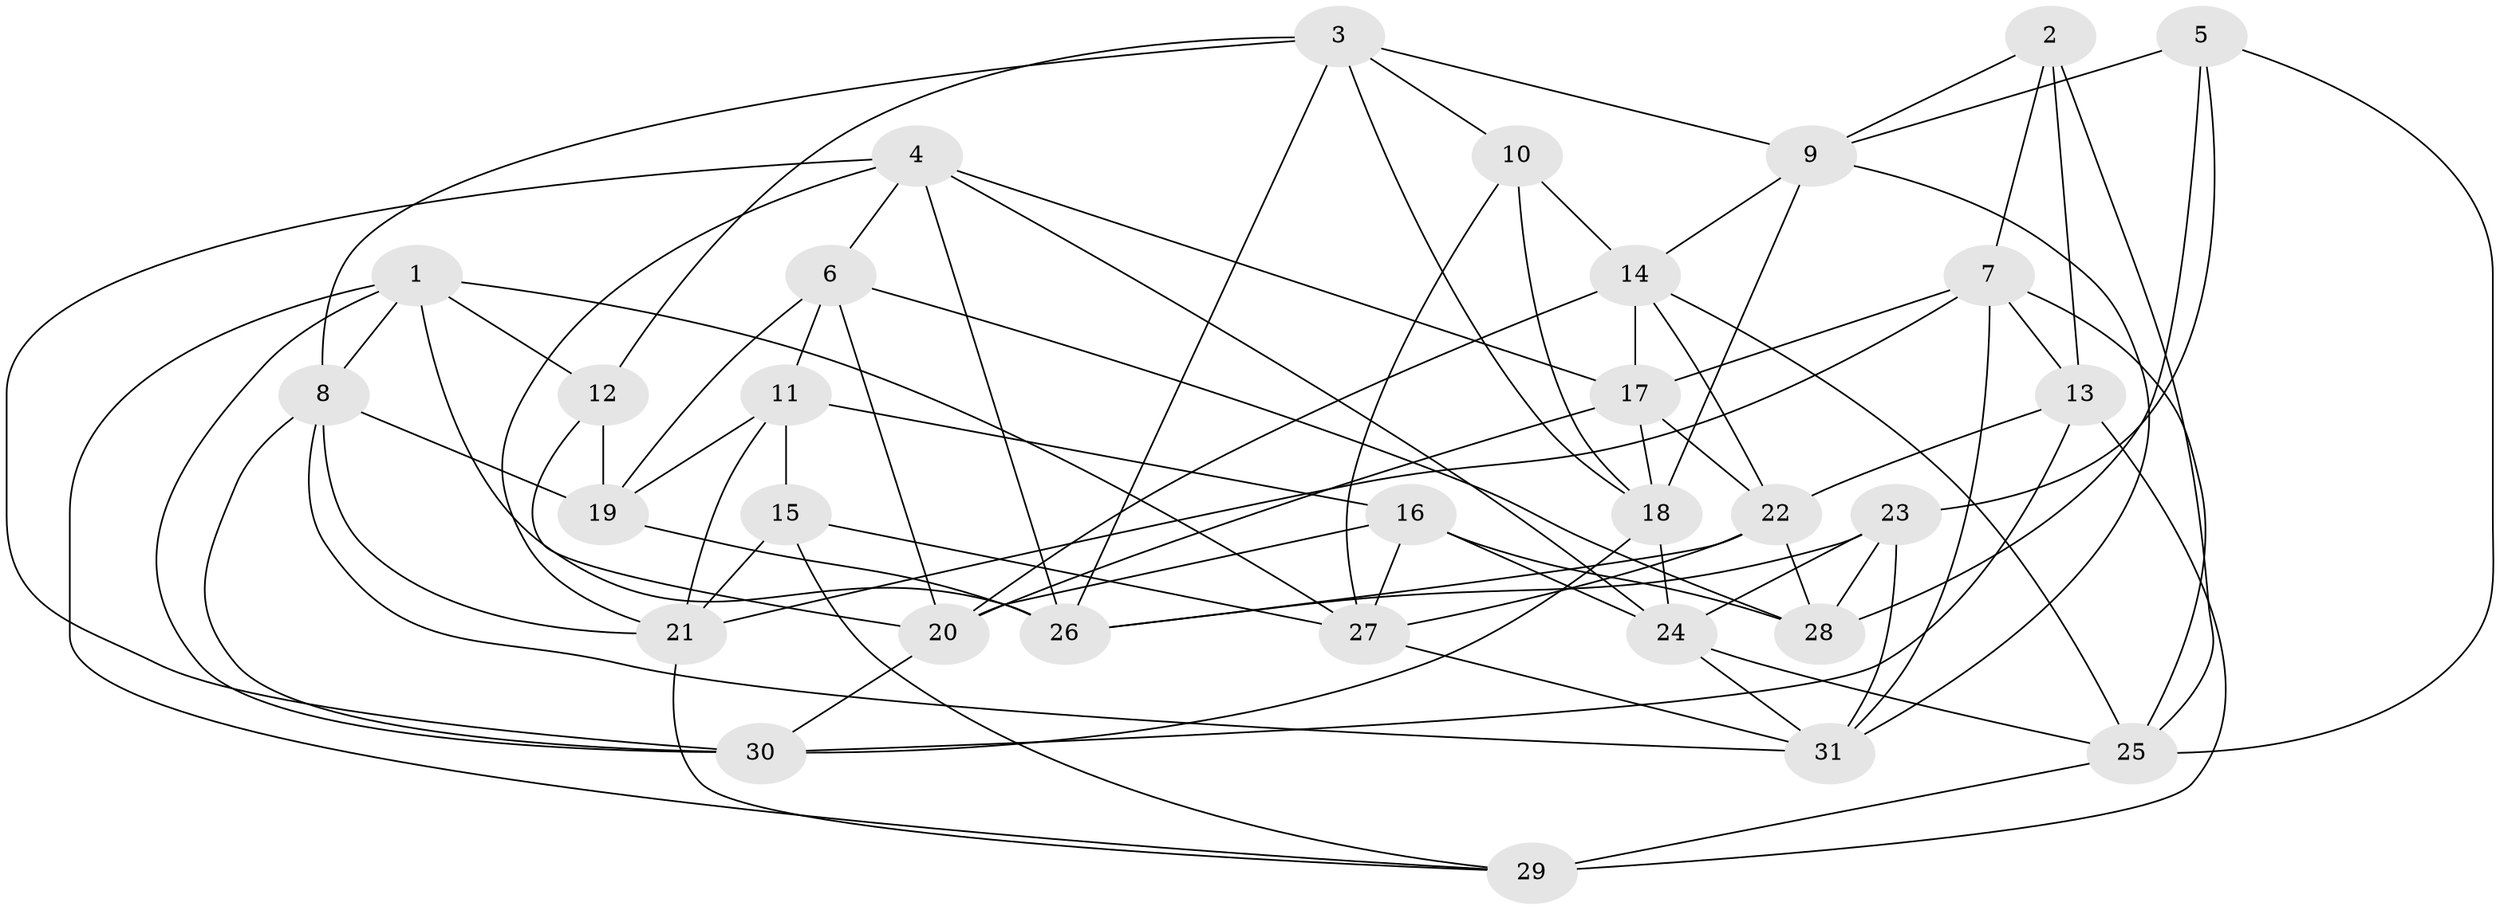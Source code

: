 // original degree distribution, {4: 1.0}
// Generated by graph-tools (version 1.1) at 2025/50/03/09/25 03:50:55]
// undirected, 31 vertices, 84 edges
graph export_dot {
graph [start="1"]
  node [color=gray90,style=filled];
  1;
  2;
  3;
  4;
  5;
  6;
  7;
  8;
  9;
  10;
  11;
  12;
  13;
  14;
  15;
  16;
  17;
  18;
  19;
  20;
  21;
  22;
  23;
  24;
  25;
  26;
  27;
  28;
  29;
  30;
  31;
  1 -- 8 [weight=1.0];
  1 -- 12 [weight=1.0];
  1 -- 26 [weight=1.0];
  1 -- 27 [weight=1.0];
  1 -- 29 [weight=1.0];
  1 -- 30 [weight=1.0];
  2 -- 7 [weight=1.0];
  2 -- 9 [weight=1.0];
  2 -- 13 [weight=1.0];
  2 -- 25 [weight=1.0];
  3 -- 8 [weight=1.0];
  3 -- 9 [weight=1.0];
  3 -- 10 [weight=1.0];
  3 -- 12 [weight=1.0];
  3 -- 18 [weight=1.0];
  3 -- 26 [weight=1.0];
  4 -- 6 [weight=1.0];
  4 -- 17 [weight=1.0];
  4 -- 21 [weight=1.0];
  4 -- 24 [weight=1.0];
  4 -- 26 [weight=1.0];
  4 -- 30 [weight=1.0];
  5 -- 9 [weight=1.0];
  5 -- 23 [weight=1.0];
  5 -- 25 [weight=1.0];
  5 -- 28 [weight=1.0];
  6 -- 11 [weight=1.0];
  6 -- 19 [weight=2.0];
  6 -- 20 [weight=1.0];
  6 -- 28 [weight=1.0];
  7 -- 13 [weight=1.0];
  7 -- 17 [weight=1.0];
  7 -- 21 [weight=1.0];
  7 -- 25 [weight=1.0];
  7 -- 31 [weight=1.0];
  8 -- 19 [weight=1.0];
  8 -- 21 [weight=1.0];
  8 -- 30 [weight=1.0];
  8 -- 31 [weight=1.0];
  9 -- 14 [weight=1.0];
  9 -- 18 [weight=1.0];
  9 -- 31 [weight=1.0];
  10 -- 14 [weight=1.0];
  10 -- 18 [weight=1.0];
  10 -- 27 [weight=1.0];
  11 -- 15 [weight=1.0];
  11 -- 16 [weight=2.0];
  11 -- 19 [weight=1.0];
  11 -- 21 [weight=1.0];
  12 -- 19 [weight=1.0];
  12 -- 20 [weight=1.0];
  13 -- 22 [weight=1.0];
  13 -- 29 [weight=2.0];
  13 -- 30 [weight=1.0];
  14 -- 17 [weight=1.0];
  14 -- 20 [weight=1.0];
  14 -- 22 [weight=1.0];
  14 -- 25 [weight=1.0];
  15 -- 21 [weight=1.0];
  15 -- 27 [weight=1.0];
  15 -- 29 [weight=1.0];
  16 -- 20 [weight=1.0];
  16 -- 24 [weight=1.0];
  16 -- 27 [weight=1.0];
  16 -- 28 [weight=1.0];
  17 -- 18 [weight=1.0];
  17 -- 20 [weight=1.0];
  17 -- 22 [weight=1.0];
  18 -- 24 [weight=1.0];
  18 -- 30 [weight=1.0];
  19 -- 26 [weight=1.0];
  20 -- 30 [weight=1.0];
  21 -- 29 [weight=1.0];
  22 -- 26 [weight=1.0];
  22 -- 27 [weight=1.0];
  22 -- 28 [weight=1.0];
  23 -- 24 [weight=1.0];
  23 -- 26 [weight=1.0];
  23 -- 28 [weight=2.0];
  23 -- 31 [weight=1.0];
  24 -- 25 [weight=1.0];
  24 -- 31 [weight=1.0];
  25 -- 29 [weight=1.0];
  27 -- 31 [weight=1.0];
}

